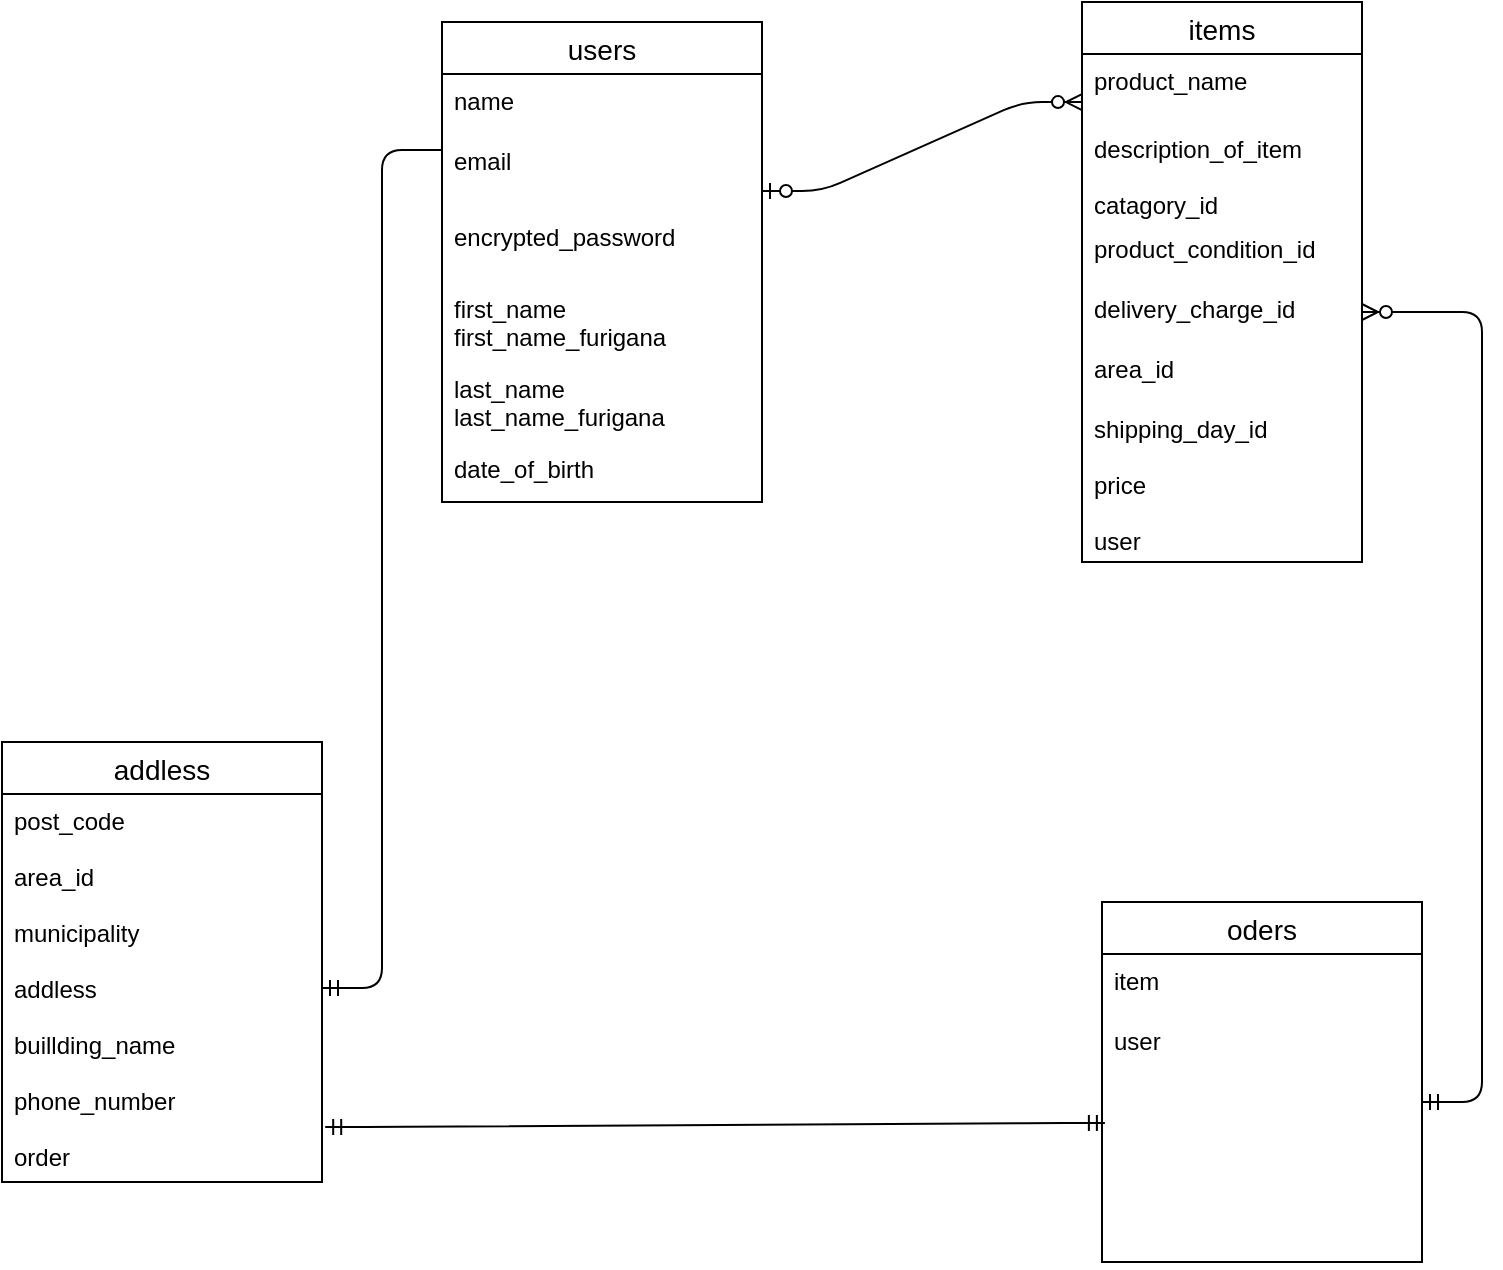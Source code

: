 <mxfile>
    <diagram id="SI0-6HVgICQqAfmt8BKW" name="ページ1">
        <mxGraphModel dx="429" dy="609" grid="1" gridSize="10" guides="1" tooltips="1" connect="1" arrows="1" fold="1" page="1" pageScale="1" pageWidth="827" pageHeight="1169" math="0" shadow="0">
            <root>
                <mxCell id="0"/>
                <mxCell id="1" parent="0"/>
                <mxCell id="112" value="users" style="swimlane;fontStyle=0;childLayout=stackLayout;horizontal=1;startSize=26;horizontalStack=0;resizeParent=1;resizeParentMax=0;resizeLast=0;collapsible=1;marginBottom=0;align=center;fontSize=14;" parent="1" vertex="1">
                    <mxGeometry x="240" y="240" width="160" height="240" as="geometry"/>
                </mxCell>
                <mxCell id="113" value="name" style="text;strokeColor=none;fillColor=none;spacingLeft=4;spacingRight=4;overflow=hidden;rotatable=0;points=[[0,0.5],[1,0.5]];portConstraint=eastwest;fontSize=12;" parent="112" vertex="1">
                    <mxGeometry y="26" width="160" height="30" as="geometry"/>
                </mxCell>
                <mxCell id="114" value="email" style="text;strokeColor=none;fillColor=none;spacingLeft=4;spacingRight=4;overflow=hidden;rotatable=0;points=[[0,0.5],[1,0.5]];portConstraint=eastwest;fontSize=12;" parent="112" vertex="1">
                    <mxGeometry y="56" width="160" height="38" as="geometry"/>
                </mxCell>
                <mxCell id="115" value="encrypted_password" style="text;strokeColor=none;fillColor=none;spacingLeft=4;spacingRight=4;overflow=hidden;rotatable=0;points=[[0,0.5],[1,0.5]];portConstraint=eastwest;fontSize=12;" parent="112" vertex="1">
                    <mxGeometry y="94" width="160" height="36" as="geometry"/>
                </mxCell>
                <mxCell id="141" value="first_name&#10;first_name_furigana" style="text;strokeColor=none;fillColor=none;spacingLeft=4;spacingRight=4;overflow=hidden;rotatable=0;points=[[0,0.5],[1,0.5]];portConstraint=eastwest;fontSize=12;" parent="112" vertex="1">
                    <mxGeometry y="130" width="160" height="40" as="geometry"/>
                </mxCell>
                <mxCell id="142" value="last_name&#10;last_name_furigana" style="text;strokeColor=none;fillColor=none;spacingLeft=4;spacingRight=4;overflow=hidden;rotatable=0;points=[[0,0.5],[1,0.5]];portConstraint=eastwest;fontSize=12;" parent="112" vertex="1">
                    <mxGeometry y="170" width="160" height="40" as="geometry"/>
                </mxCell>
                <mxCell id="143" value="date_of_birth" style="text;strokeColor=none;fillColor=none;spacingLeft=4;spacingRight=4;overflow=hidden;rotatable=0;points=[[0,0.5],[1,0.5]];portConstraint=eastwest;fontSize=12;" parent="112" vertex="1">
                    <mxGeometry y="210" width="160" height="30" as="geometry"/>
                </mxCell>
                <mxCell id="116" value="oders" style="swimlane;fontStyle=0;childLayout=stackLayout;horizontal=1;startSize=26;horizontalStack=0;resizeParent=1;resizeParentMax=0;resizeLast=0;collapsible=1;marginBottom=0;align=center;fontSize=14;" parent="1" vertex="1">
                    <mxGeometry x="570" y="680" width="160" height="180" as="geometry"/>
                </mxCell>
                <mxCell id="117" value="item" style="text;strokeColor=none;fillColor=none;spacingLeft=4;spacingRight=4;overflow=hidden;rotatable=0;points=[[0,0.5],[1,0.5]];portConstraint=eastwest;fontSize=12;" parent="116" vertex="1">
                    <mxGeometry y="26" width="160" height="30" as="geometry"/>
                </mxCell>
                <mxCell id="118" value="user&#10;" style="text;strokeColor=none;fillColor=none;spacingLeft=4;spacingRight=4;overflow=hidden;rotatable=0;points=[[0,0.5],[1,0.5]];portConstraint=eastwest;fontSize=12;" parent="116" vertex="1">
                    <mxGeometry y="56" width="160" height="124" as="geometry"/>
                </mxCell>
                <mxCell id="123" value="addless" style="swimlane;fontStyle=0;childLayout=stackLayout;horizontal=1;startSize=26;horizontalStack=0;resizeParent=1;resizeParentMax=0;resizeLast=0;collapsible=1;marginBottom=0;align=center;fontSize=14;" parent="1" vertex="1">
                    <mxGeometry x="20" y="600" width="160" height="220" as="geometry"/>
                </mxCell>
                <mxCell id="124" value="post_code&#10;&#10;area_id&#10;&#10;municipality&#10;&#10;addless&#10;&#10;buillding_name&#10;&#10;phone_number&#10;&#10;order&#10;" style="text;strokeColor=none;fillColor=none;spacingLeft=4;spacingRight=4;overflow=hidden;rotatable=0;points=[[0,0.5],[1,0.5]];portConstraint=eastwest;fontSize=12;" parent="123" vertex="1">
                    <mxGeometry y="26" width="160" height="194" as="geometry"/>
                </mxCell>
                <mxCell id="127" value="items" style="swimlane;fontStyle=0;childLayout=stackLayout;horizontal=1;startSize=26;horizontalStack=0;resizeParent=1;resizeParentMax=0;resizeLast=0;collapsible=1;marginBottom=0;align=center;fontSize=14;" parent="1" vertex="1">
                    <mxGeometry x="560" y="230" width="140" height="280" as="geometry"/>
                </mxCell>
                <mxCell id="129" value="product_name" style="text;strokeColor=none;fillColor=none;spacingLeft=4;spacingRight=4;overflow=hidden;rotatable=0;points=[[0,0.5],[1,0.5]];portConstraint=eastwest;fontSize=12;" parent="127" vertex="1">
                    <mxGeometry y="26" width="140" height="34" as="geometry"/>
                </mxCell>
                <mxCell id="145" value="description_of_item&#10;&#10;catagory_id" style="text;strokeColor=none;fillColor=none;spacingLeft=4;spacingRight=4;overflow=hidden;rotatable=0;points=[[0,0.5],[1,0.5]];portConstraint=eastwest;fontSize=12;" parent="127" vertex="1">
                    <mxGeometry y="60" width="140" height="50" as="geometry"/>
                </mxCell>
                <mxCell id="147" value="product_condition_id" style="text;strokeColor=none;fillColor=none;spacingLeft=4;spacingRight=4;overflow=hidden;rotatable=0;points=[[0,0.5],[1,0.5]];portConstraint=eastwest;fontSize=12;" parent="127" vertex="1">
                    <mxGeometry y="110" width="140" height="30" as="geometry"/>
                </mxCell>
                <mxCell id="149" value="delivery_charge_id" style="text;strokeColor=none;fillColor=none;spacingLeft=4;spacingRight=4;overflow=hidden;rotatable=0;points=[[0,0.5],[1,0.5]];portConstraint=eastwest;fontSize=12;" parent="127" vertex="1">
                    <mxGeometry y="140" width="140" height="30" as="geometry"/>
                </mxCell>
                <mxCell id="148" value="area_id" style="text;strokeColor=none;fillColor=none;spacingLeft=4;spacingRight=4;overflow=hidden;rotatable=0;points=[[0,0.5],[1,0.5]];portConstraint=eastwest;fontSize=12;verticalAlign=top;" parent="127" vertex="1">
                    <mxGeometry y="170" width="140" height="110" as="geometry"/>
                </mxCell>
                <mxCell id="162" value="" style="edgeStyle=entityRelationEdgeStyle;fontSize=12;html=1;endArrow=ERzeroToMany;startArrow=ERzeroToOne;entryX=0;entryY=0.707;entryDx=0;entryDy=0;entryPerimeter=0;exitX=1;exitY=0.75;exitDx=0;exitDy=0;exitPerimeter=0;" parent="1" source="114" target="129" edge="1">
                    <mxGeometry width="100" height="100" relative="1" as="geometry">
                        <mxPoint x="410" y="440" as="sourcePoint"/>
                        <mxPoint x="580" y="340" as="targetPoint"/>
                    </mxGeometry>
                </mxCell>
                <mxCell id="164" value="" style="edgeStyle=entityRelationEdgeStyle;fontSize=12;html=1;endArrow=ERmandOne;startArrow=ERmandOne;entryX=0.009;entryY=0.44;entryDx=0;entryDy=0;entryPerimeter=0;exitX=1.01;exitY=0.858;exitDx=0;exitDy=0;exitPerimeter=0;" parent="1" source="124" target="118" edge="1">
                    <mxGeometry width="100" height="100" relative="1" as="geometry">
                        <mxPoint x="240" y="790" as="sourcePoint"/>
                        <mxPoint x="340" y="690" as="targetPoint"/>
                    </mxGeometry>
                </mxCell>
                <mxCell id="165" value="" style="edgeStyle=entityRelationEdgeStyle;fontSize=12;html=1;endArrow=ERzeroToMany;startArrow=ERmandOne;entryX=1;entryY=0.5;entryDx=0;entryDy=0;" parent="1" target="149" edge="1">
                    <mxGeometry width="100" height="100" relative="1" as="geometry">
                        <mxPoint x="730" y="780" as="sourcePoint"/>
                        <mxPoint x="630" y="450" as="targetPoint"/>
                    </mxGeometry>
                </mxCell>
                <mxCell id="166" value="" style="edgeStyle=entityRelationEdgeStyle;fontSize=12;html=1;endArrow=none;startArrow=ERmandOne;exitX=1;exitY=0.5;exitDx=0;exitDy=0;entryX=0;entryY=0.211;entryDx=0;entryDy=0;entryPerimeter=0;" parent="1" source="124" target="114" edge="1">
                    <mxGeometry width="100" height="100" relative="1" as="geometry">
                        <mxPoint x="180" y="723" as="sourcePoint"/>
                        <mxPoint x="320" y="440" as="targetPoint"/>
                    </mxGeometry>
                </mxCell>
                <mxCell id="150" value="shipping_day_id&#10;&#10;price&#10;&#10;user" style="text;strokeColor=none;fillColor=none;spacingLeft=4;spacingRight=4;overflow=hidden;rotatable=0;points=[[0,0.5],[1,0.5]];portConstraint=eastwest;fontSize=12;align=left;" parent="1" vertex="1">
                    <mxGeometry x="560" y="430" width="140" height="80" as="geometry"/>
                </mxCell>
            </root>
        </mxGraphModel>
    </diagram>
</mxfile>